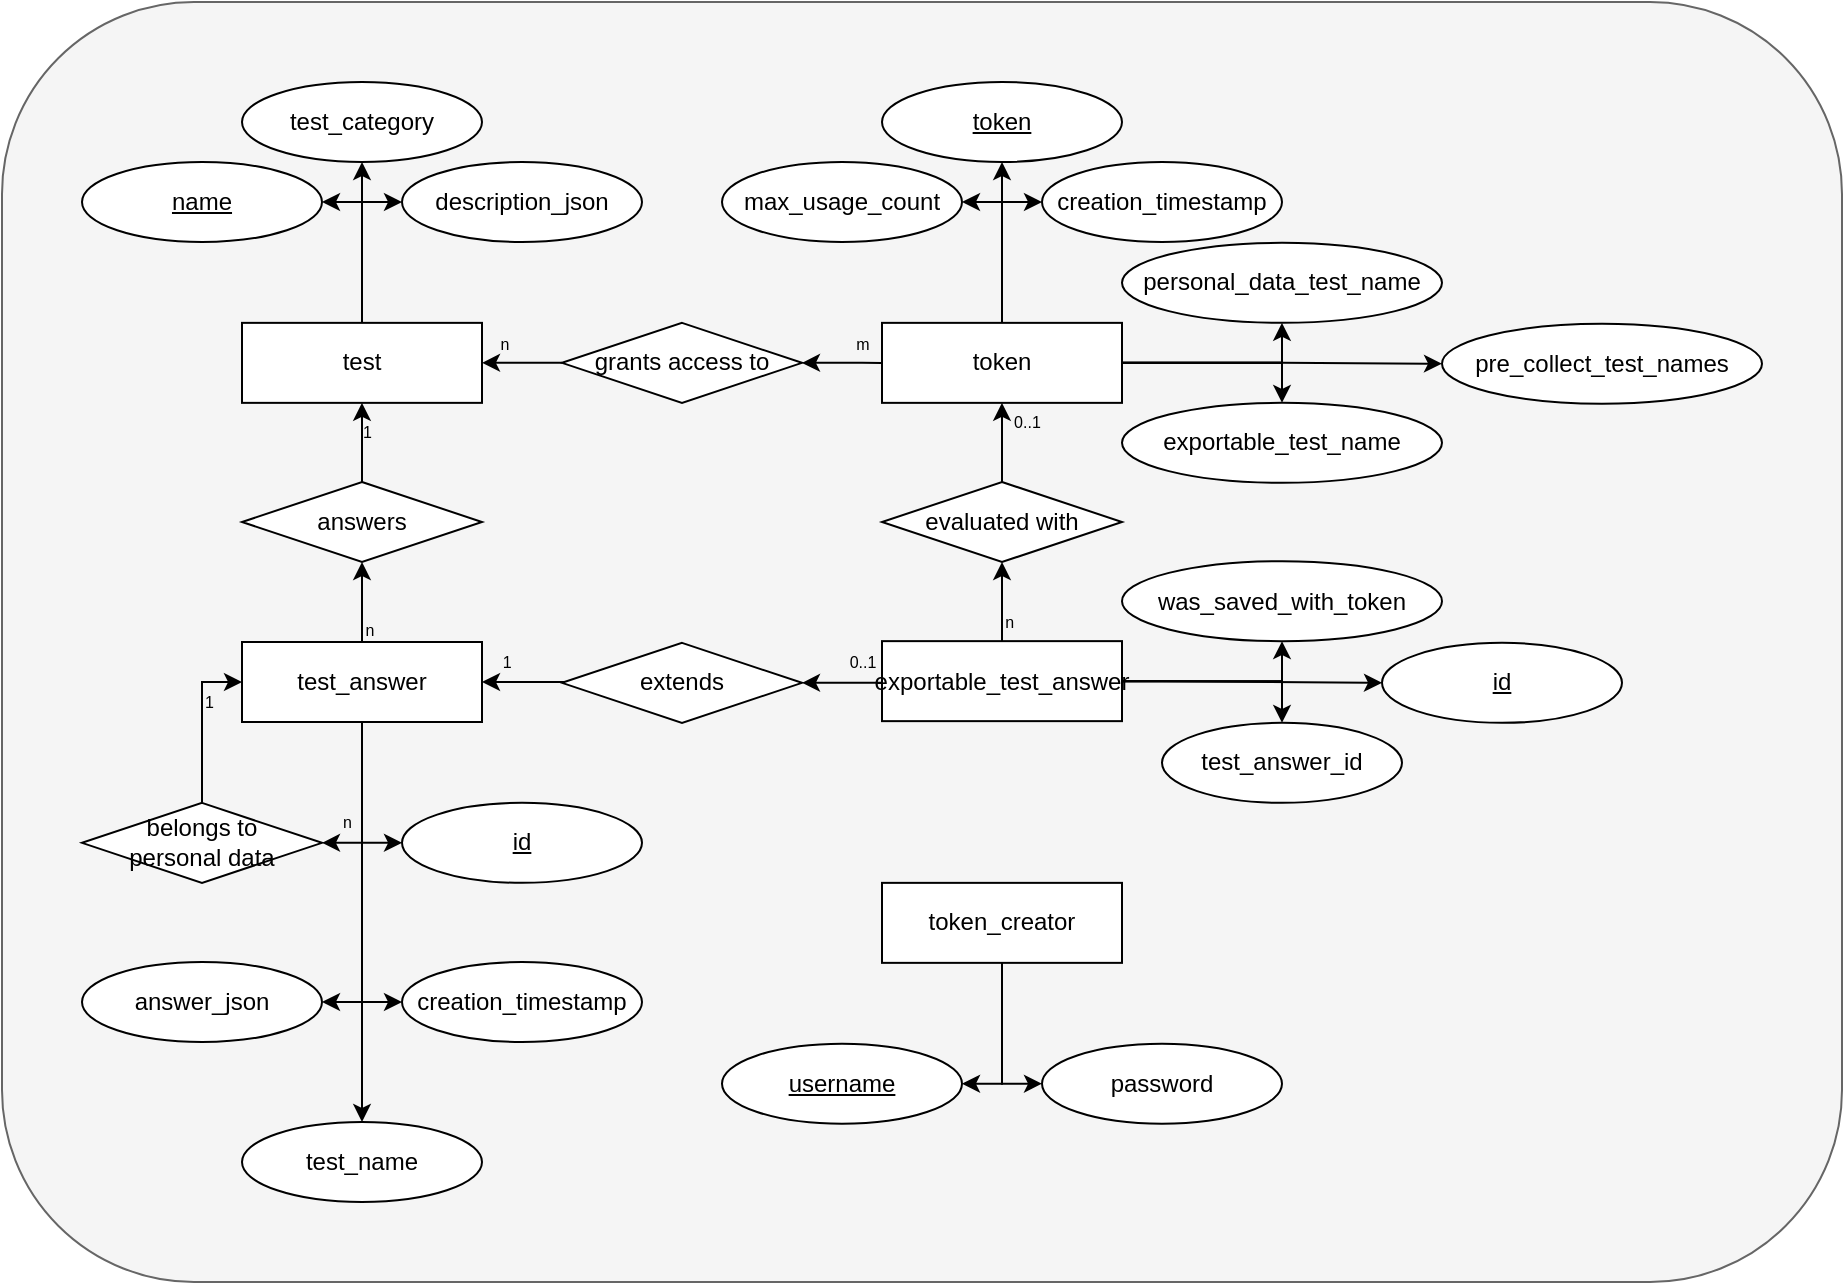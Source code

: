 <mxfile version="17.4.2" type="device"><diagram id="mnlhZn6_4g-LKrHwM_-l" name="Seite-1"><mxGraphModel dx="1021" dy="698" grid="1" gridSize="10" guides="1" tooltips="1" connect="1" arrows="1" fold="1" page="1" pageScale="1" pageWidth="1000" pageHeight="720" math="0" shadow="0"><root><mxCell id="0"/><mxCell id="1" parent="0"/><mxCell id="10AFtYbNXGXRpDR4PpT--1" value="" style="rounded=1;whiteSpace=wrap;html=1;fillColor=#f5f5f5;strokeColor=#666666;fontColor=#333333;" parent="1" vertex="1"><mxGeometry x="40" y="40" width="920" height="640" as="geometry"/></mxCell><mxCell id="nrM00OK5b7w7AK58lr83-4" style="edgeStyle=orthogonalEdgeStyle;rounded=0;orthogonalLoop=1;jettySize=auto;html=1;entryX=1;entryY=0.5;entryDx=0;entryDy=0;" parent="1" source="nrM00OK5b7w7AK58lr83-1" target="nrM00OK5b7w7AK58lr83-2" edge="1"><mxGeometry relative="1" as="geometry"/></mxCell><mxCell id="nrM00OK5b7w7AK58lr83-5" style="edgeStyle=orthogonalEdgeStyle;rounded=0;orthogonalLoop=1;jettySize=auto;html=1;entryX=0;entryY=0.5;entryDx=0;entryDy=0;" parent="1" source="nrM00OK5b7w7AK58lr83-1" target="nrM00OK5b7w7AK58lr83-3" edge="1"><mxGeometry relative="1" as="geometry"/></mxCell><mxCell id="nrM00OK5b7w7AK58lr83-32" value="" style="edgeStyle=orthogonalEdgeStyle;rounded=0;orthogonalLoop=1;jettySize=auto;html=1;" parent="1" source="nrM00OK5b7w7AK58lr83-1" target="nrM00OK5b7w7AK58lr83-31" edge="1"><mxGeometry relative="1" as="geometry"/></mxCell><mxCell id="nrM00OK5b7w7AK58lr83-1" value="test" style="rounded=0;whiteSpace=wrap;html=1;" parent="1" vertex="1"><mxGeometry x="160" y="200.43" width="120" height="40" as="geometry"/></mxCell><mxCell id="nrM00OK5b7w7AK58lr83-2" value="&lt;u&gt;name&lt;/u&gt;" style="ellipse;whiteSpace=wrap;html=1;" parent="1" vertex="1"><mxGeometry x="80" y="120" width="120" height="40" as="geometry"/></mxCell><mxCell id="nrM00OK5b7w7AK58lr83-3" value="description_json" style="ellipse;whiteSpace=wrap;html=1;" parent="1" vertex="1"><mxGeometry x="240" y="120" width="120" height="40" as="geometry"/></mxCell><mxCell id="nrM00OK5b7w7AK58lr83-10" value="" style="edgeStyle=orthogonalEdgeStyle;rounded=0;orthogonalLoop=1;jettySize=auto;html=1;" parent="1" source="nrM00OK5b7w7AK58lr83-8" target="nrM00OK5b7w7AK58lr83-9" edge="1"><mxGeometry relative="1" as="geometry"/></mxCell><mxCell id="aRyaweP2vt-PZlSFdoBr-23" value="&amp;nbsp; &amp;nbsp; n" style="edgeLabel;html=1;align=center;verticalAlign=middle;resizable=0;points=[];fontSize=8;labelBackgroundColor=none;" parent="nrM00OK5b7w7AK58lr83-10" vertex="1" connectable="0"><mxGeometry x="-0.695" y="1" relative="1" as="geometry"><mxPoint as="offset"/></mxGeometry></mxCell><mxCell id="nrM00OK5b7w7AK58lr83-24" value="" style="edgeStyle=orthogonalEdgeStyle;rounded=0;orthogonalLoop=1;jettySize=auto;html=1;exitX=0.5;exitY=1;exitDx=0;exitDy=0;entryX=1;entryY=0.5;entryDx=0;entryDy=0;" parent="1" source="nrM00OK5b7w7AK58lr83-8" target="nrM00OK5b7w7AK58lr83-13" edge="1"><mxGeometry relative="1" as="geometry"/></mxCell><mxCell id="aRyaweP2vt-PZlSFdoBr-25" value="&amp;nbsp; n" style="edgeLabel;html=1;align=center;verticalAlign=middle;resizable=0;points=[];fontSize=8;labelBackgroundColor=none;" parent="nrM00OK5b7w7AK58lr83-24" vertex="1" connectable="0"><mxGeometry x="-0.881" relative="1" as="geometry"><mxPoint x="-10" y="45" as="offset"/></mxGeometry></mxCell><mxCell id="nrM00OK5b7w7AK58lr83-27" value="" style="edgeStyle=orthogonalEdgeStyle;rounded=0;orthogonalLoop=1;jettySize=auto;html=1;entryX=1;entryY=0.5;entryDx=0;entryDy=0;" parent="1" source="nrM00OK5b7w7AK58lr83-8" target="nrM00OK5b7w7AK58lr83-26" edge="1"><mxGeometry relative="1" as="geometry"/></mxCell><mxCell id="0bcs4TqTx3m5sL3N_c5S-2" value="" style="edgeStyle=orthogonalEdgeStyle;rounded=0;orthogonalLoop=1;jettySize=auto;html=1;entryX=0;entryY=0.5;entryDx=0;entryDy=0;" parent="1" source="nrM00OK5b7w7AK58lr83-8" target="0bcs4TqTx3m5sL3N_c5S-1" edge="1"><mxGeometry relative="1" as="geometry"/></mxCell><mxCell id="aRyaweP2vt-PZlSFdoBr-20" style="edgeStyle=orthogonalEdgeStyle;rounded=0;orthogonalLoop=1;jettySize=auto;html=1;entryX=0.5;entryY=0;entryDx=0;entryDy=0;fontSize=8;" parent="1" source="nrM00OK5b7w7AK58lr83-8" target="aRyaweP2vt-PZlSFdoBr-18" edge="1"><mxGeometry relative="1" as="geometry"/></mxCell><mxCell id="eOk7GQS66rnnYgYfbDOB-2" value="" style="edgeStyle=orthogonalEdgeStyle;rounded=0;orthogonalLoop=1;jettySize=auto;html=1;exitX=0.5;exitY=1;exitDx=0;exitDy=0;entryX=0;entryY=0.5;entryDx=0;entryDy=0;" parent="1" source="nrM00OK5b7w7AK58lr83-8" target="oj5NRY1XoX79s0Fou7Ji-23" edge="1"><mxGeometry relative="1" as="geometry"><Array as="points"><mxPoint x="220" y="460"/></Array></mxGeometry></mxCell><mxCell id="nrM00OK5b7w7AK58lr83-8" value="test_answer" style="rounded=0;whiteSpace=wrap;html=1;" parent="1" vertex="1"><mxGeometry x="160" y="360" width="120" height="40" as="geometry"/></mxCell><mxCell id="nrM00OK5b7w7AK58lr83-11" value="" style="edgeStyle=orthogonalEdgeStyle;rounded=0;orthogonalLoop=1;jettySize=auto;html=1;" parent="1" source="nrM00OK5b7w7AK58lr83-9" target="nrM00OK5b7w7AK58lr83-1" edge="1"><mxGeometry relative="1" as="geometry"/></mxCell><mxCell id="aRyaweP2vt-PZlSFdoBr-22" value="&amp;nbsp; 1" style="edgeLabel;html=1;align=center;verticalAlign=middle;resizable=0;points=[];fontSize=8;labelBackgroundColor=none;" parent="nrM00OK5b7w7AK58lr83-11" vertex="1" connectable="0"><mxGeometry x="0.299" relative="1" as="geometry"><mxPoint as="offset"/></mxGeometry></mxCell><mxCell id="nrM00OK5b7w7AK58lr83-9" value="answers" style="rhombus;whiteSpace=wrap;html=1;" parent="1" vertex="1"><mxGeometry x="160" y="280" width="120" height="40" as="geometry"/></mxCell><mxCell id="nrM00OK5b7w7AK58lr83-25" value="" style="edgeStyle=orthogonalEdgeStyle;rounded=0;orthogonalLoop=1;jettySize=auto;html=1;exitX=0.5;exitY=0;exitDx=0;exitDy=0;entryX=0;entryY=0.5;entryDx=0;entryDy=0;" parent="1" source="nrM00OK5b7w7AK58lr83-13" target="nrM00OK5b7w7AK58lr83-8" edge="1"><mxGeometry relative="1" as="geometry"><mxPoint x="80" y="630" as="sourcePoint"/><mxPoint x="220" y="520" as="targetPoint"/></mxGeometry></mxCell><mxCell id="aRyaweP2vt-PZlSFdoBr-26" value="&amp;nbsp; 1" style="edgeLabel;html=1;align=center;verticalAlign=middle;resizable=0;points=[];fontSize=8;labelBackgroundColor=none;" parent="nrM00OK5b7w7AK58lr83-25" vertex="1" connectable="0"><mxGeometry x="0.586" relative="1" as="geometry"><mxPoint x="-3" y="10" as="offset"/></mxGeometry></mxCell><mxCell id="nrM00OK5b7w7AK58lr83-13" value="belongs to&lt;br&gt;personal data" style="rhombus;whiteSpace=wrap;html=1;" parent="1" vertex="1"><mxGeometry x="80" y="440.43" width="120" height="40" as="geometry"/></mxCell><mxCell id="nrM00OK5b7w7AK58lr83-26" value="answer_json" style="ellipse;whiteSpace=wrap;html=1;" parent="1" vertex="1"><mxGeometry x="80" y="520" width="120" height="40" as="geometry"/></mxCell><mxCell id="nrM00OK5b7w7AK58lr83-31" value="test_category" style="ellipse;whiteSpace=wrap;html=1;" parent="1" vertex="1"><mxGeometry x="160" y="80" width="120" height="40" as="geometry"/></mxCell><mxCell id="nrM00OK5b7w7AK58lr83-41" value="" style="edgeStyle=orthogonalEdgeStyle;rounded=0;orthogonalLoop=1;jettySize=auto;html=1;entryX=1;entryY=0.5;entryDx=0;entryDy=0;exitX=0;exitY=0.5;exitDx=0;exitDy=0;" parent="1" edge="1"><mxGeometry relative="1" as="geometry"><Array as="points"><mxPoint x="470" y="220.01"/><mxPoint x="470" y="220.01"/></Array><mxPoint x="480" y="220.44" as="sourcePoint"/><mxPoint x="440" y="220.44" as="targetPoint"/></mxGeometry></mxCell><mxCell id="aRyaweP2vt-PZlSFdoBr-14" value="&lt;font style=&quot;font-size: 8px; line-height: 1;&quot;&gt;m&lt;/font&gt;" style="edgeLabel;html=1;align=center;verticalAlign=middle;resizable=0;points=[];spacing=1;spacingBottom=-1;spacingTop=0;fontSize=8;labelBackgroundColor=none;" parent="nrM00OK5b7w7AK58lr83-41" vertex="1" connectable="0"><mxGeometry x="-0.66" relative="1" as="geometry"><mxPoint x="-3" y="-10" as="offset"/></mxGeometry></mxCell><mxCell id="aRyaweP2vt-PZlSFdoBr-7" value="" style="edgeStyle=orthogonalEdgeStyle;rounded=0;orthogonalLoop=1;jettySize=auto;html=1;" parent="1" source="nrM00OK5b7w7AK58lr83-33" target="nrM00OK5b7w7AK58lr83-34" edge="1"><mxGeometry relative="1" as="geometry"/></mxCell><mxCell id="aRyaweP2vt-PZlSFdoBr-8" style="edgeStyle=orthogonalEdgeStyle;rounded=0;orthogonalLoop=1;jettySize=auto;html=1;entryX=0;entryY=0.5;entryDx=0;entryDy=0;" parent="1" source="nrM00OK5b7w7AK58lr83-33" target="aRyaweP2vt-PZlSFdoBr-5" edge="1"><mxGeometry relative="1" as="geometry"><Array as="points"><mxPoint x="540" y="140"/></Array></mxGeometry></mxCell><mxCell id="aRyaweP2vt-PZlSFdoBr-10" style="edgeStyle=orthogonalEdgeStyle;rounded=0;orthogonalLoop=1;jettySize=auto;html=1;entryX=1;entryY=0.5;entryDx=0;entryDy=0;exitX=0.5;exitY=0;exitDx=0;exitDy=0;" parent="1" source="nrM00OK5b7w7AK58lr83-33" target="nrM00OK5b7w7AK58lr83-35" edge="1"><mxGeometry relative="1" as="geometry"><Array as="points"><mxPoint x="540" y="140"/></Array></mxGeometry></mxCell><mxCell id="aRyaweP2vt-PZlSFdoBr-11" style="edgeStyle=orthogonalEdgeStyle;rounded=0;orthogonalLoop=1;jettySize=auto;html=1;entryX=0;entryY=0.5;entryDx=0;entryDy=0;exitX=1;exitY=0.5;exitDx=0;exitDy=0;" parent="1" source="nrM00OK5b7w7AK58lr83-33" target="aRyaweP2vt-PZlSFdoBr-3" edge="1"><mxGeometry relative="1" as="geometry"><mxPoint x="600" y="220.86" as="sourcePoint"/></mxGeometry></mxCell><mxCell id="aRyaweP2vt-PZlSFdoBr-12" style="edgeStyle=orthogonalEdgeStyle;rounded=0;orthogonalLoop=1;jettySize=auto;html=1;entryX=0.5;entryY=1;entryDx=0;entryDy=0;exitX=1;exitY=0.5;exitDx=0;exitDy=0;" parent="1" source="nrM00OK5b7w7AK58lr83-33" target="aRyaweP2vt-PZlSFdoBr-2" edge="1"><mxGeometry relative="1" as="geometry"><mxPoint x="600" y="220.86" as="sourcePoint"/><Array as="points"><mxPoint x="680" y="220"/></Array></mxGeometry></mxCell><mxCell id="aRyaweP2vt-PZlSFdoBr-13" style="edgeStyle=orthogonalEdgeStyle;rounded=0;orthogonalLoop=1;jettySize=auto;html=1;entryX=0.5;entryY=0;entryDx=0;entryDy=0;exitX=1;exitY=0.5;exitDx=0;exitDy=0;" parent="1" source="nrM00OK5b7w7AK58lr83-33" target="aRyaweP2vt-PZlSFdoBr-4" edge="1"><mxGeometry relative="1" as="geometry"><mxPoint x="600" y="220.86" as="sourcePoint"/><Array as="points"><mxPoint x="680" y="220"/></Array></mxGeometry></mxCell><mxCell id="nrM00OK5b7w7AK58lr83-33" value="token" style="rounded=0;whiteSpace=wrap;html=1;" parent="1" vertex="1"><mxGeometry x="480" y="200.43" width="120" height="40" as="geometry"/></mxCell><mxCell id="nrM00OK5b7w7AK58lr83-34" value="&lt;u&gt;token&lt;/u&gt;" style="ellipse;whiteSpace=wrap;html=1;" parent="1" vertex="1"><mxGeometry x="480" y="80.0" width="120" height="40" as="geometry"/></mxCell><mxCell id="nrM00OK5b7w7AK58lr83-35" value="max_usage_count" style="ellipse;whiteSpace=wrap;html=1;" parent="1" vertex="1"><mxGeometry x="400" y="120.0" width="120" height="40" as="geometry"/></mxCell><mxCell id="nrM00OK5b7w7AK58lr83-39" value="grants access to" style="rhombus;whiteSpace=wrap;html=1;" parent="1" vertex="1"><mxGeometry x="320" y="200.43" width="120" height="40" as="geometry"/></mxCell><mxCell id="nrM00OK5b7w7AK58lr83-50" value="" style="edgeStyle=orthogonalEdgeStyle;rounded=0;orthogonalLoop=1;jettySize=auto;html=1;" parent="1" source="nrM00OK5b7w7AK58lr83-39" target="nrM00OK5b7w7AK58lr83-1" edge="1"><mxGeometry relative="1" as="geometry"/></mxCell><mxCell id="aRyaweP2vt-PZlSFdoBr-17" value="&lt;p style=&quot;line-height: 1; font-size: 8px;&quot;&gt;n&lt;/p&gt;" style="edgeLabel;html=1;align=center;verticalAlign=middle;resizable=0;points=[];fontSize=8;spacing=1;spacingBottom=-1;labelBackgroundColor=none;" parent="nrM00OK5b7w7AK58lr83-50" vertex="1" connectable="0"><mxGeometry x="0.675" relative="1" as="geometry"><mxPoint x="4" y="-10" as="offset"/></mxGeometry></mxCell><mxCell id="0bcs4TqTx3m5sL3N_c5S-1" value="creation_timestamp" style="ellipse;whiteSpace=wrap;html=1;" parent="1" vertex="1"><mxGeometry x="240" y="520" width="120" height="40" as="geometry"/></mxCell><mxCell id="oj5NRY1XoX79s0Fou7Ji-23" value="&lt;u&gt;id&lt;/u&gt;" style="ellipse;whiteSpace=wrap;html=1;" parent="1" vertex="1"><mxGeometry x="240" y="440.43" width="120" height="40" as="geometry"/></mxCell><mxCell id="aRyaweP2vt-PZlSFdoBr-72" style="edgeStyle=orthogonalEdgeStyle;rounded=0;orthogonalLoop=1;jettySize=auto;html=1;entryX=1;entryY=0.5;entryDx=0;entryDy=0;labelBackgroundColor=none;fontSize=8;" parent="1" source="jj0q9bABq6jWuBtmcx6D-6" target="jj0q9bABq6jWuBtmcx6D-7" edge="1"><mxGeometry relative="1" as="geometry"/></mxCell><mxCell id="aRyaweP2vt-PZlSFdoBr-73" style="edgeStyle=orthogonalEdgeStyle;rounded=0;orthogonalLoop=1;jettySize=auto;html=1;entryX=0;entryY=0.5;entryDx=0;entryDy=0;labelBackgroundColor=none;fontSize=8;" parent="1" source="jj0q9bABq6jWuBtmcx6D-6" target="jj0q9bABq6jWuBtmcx6D-8" edge="1"><mxGeometry relative="1" as="geometry"/></mxCell><mxCell id="jj0q9bABq6jWuBtmcx6D-6" value="token_creator" style="rounded=0;whiteSpace=wrap;html=1;" parent="1" vertex="1"><mxGeometry x="480" y="480.43" width="120" height="40" as="geometry"/></mxCell><mxCell id="jj0q9bABq6jWuBtmcx6D-7" value="&lt;u&gt;username&lt;/u&gt;" style="ellipse;whiteSpace=wrap;html=1;" parent="1" vertex="1"><mxGeometry x="400" y="560.86" width="120" height="40" as="geometry"/></mxCell><mxCell id="jj0q9bABq6jWuBtmcx6D-8" value="password" style="ellipse;whiteSpace=wrap;html=1;" parent="1" vertex="1"><mxGeometry x="560" y="560.86" width="120" height="40" as="geometry"/></mxCell><mxCell id="aRyaweP2vt-PZlSFdoBr-2" value="personal_data_test_name" style="ellipse;whiteSpace=wrap;html=1;" parent="1" vertex="1"><mxGeometry x="600" y="160.43" width="160" height="40" as="geometry"/></mxCell><mxCell id="aRyaweP2vt-PZlSFdoBr-3" value="pre_collect_test_names" style="ellipse;whiteSpace=wrap;html=1;" parent="1" vertex="1"><mxGeometry x="760" y="200.86" width="160" height="40" as="geometry"/></mxCell><mxCell id="aRyaweP2vt-PZlSFdoBr-4" value="exportable_test_name" style="ellipse;whiteSpace=wrap;html=1;" parent="1" vertex="1"><mxGeometry x="600" y="240.43" width="160" height="40" as="geometry"/></mxCell><mxCell id="aRyaweP2vt-PZlSFdoBr-5" value="creation_timestamp" style="ellipse;whiteSpace=wrap;html=1;" parent="1" vertex="1"><mxGeometry x="560" y="120.0" width="120" height="40" as="geometry"/></mxCell><mxCell id="aRyaweP2vt-PZlSFdoBr-18" value="test_name" style="ellipse;whiteSpace=wrap;html=1;" parent="1" vertex="1"><mxGeometry x="160" y="600" width="120" height="40" as="geometry"/></mxCell><mxCell id="aRyaweP2vt-PZlSFdoBr-29" value="0..1" style="edgeStyle=orthogonalEdgeStyle;rounded=0;orthogonalLoop=1;jettySize=auto;html=1;entryX=1;entryY=0.5;entryDx=0;entryDy=0;fontSize=8;labelBackgroundColor=none;" parent="1" source="aRyaweP2vt-PZlSFdoBr-27" target="aRyaweP2vt-PZlSFdoBr-28" edge="1"><mxGeometry x="-0.5" y="-10" relative="1" as="geometry"><Array as="points"><mxPoint x="460" y="380"/></Array><mxPoint as="offset"/></mxGeometry></mxCell><mxCell id="aRyaweP2vt-PZlSFdoBr-33" value="" style="edgeStyle=orthogonalEdgeStyle;rounded=0;orthogonalLoop=1;jettySize=auto;html=1;labelBackgroundColor=none;fontSize=8;entryX=0;entryY=0.5;entryDx=0;entryDy=0;exitX=1;exitY=0.5;exitDx=0;exitDy=0;" parent="1" source="aRyaweP2vt-PZlSFdoBr-27" target="aRyaweP2vt-PZlSFdoBr-32" edge="1"><mxGeometry relative="1" as="geometry"><Array as="points"><mxPoint x="620" y="380"/></Array></mxGeometry></mxCell><mxCell id="aRyaweP2vt-PZlSFdoBr-36" value="" style="edgeStyle=orthogonalEdgeStyle;rounded=0;orthogonalLoop=1;jettySize=auto;html=1;labelBackgroundColor=none;fontSize=8;" parent="1" source="aRyaweP2vt-PZlSFdoBr-27" target="aRyaweP2vt-PZlSFdoBr-35" edge="1"><mxGeometry relative="1" as="geometry"/></mxCell><mxCell id="aRyaweP2vt-PZlSFdoBr-71" value="&amp;nbsp; &amp;nbsp;n" style="edgeLabel;html=1;align=center;verticalAlign=middle;resizable=0;points=[];fontSize=8;labelBackgroundColor=none;" parent="aRyaweP2vt-PZlSFdoBr-36" vertex="1" connectable="0"><mxGeometry x="-0.873" relative="1" as="geometry"><mxPoint y="-7" as="offset"/></mxGeometry></mxCell><mxCell id="aRyaweP2vt-PZlSFdoBr-39" value="" style="edgeStyle=orthogonalEdgeStyle;rounded=0;orthogonalLoop=1;jettySize=auto;html=1;labelBackgroundColor=none;fontSize=8;exitX=1;exitY=0.501;exitDx=0;exitDy=0;exitPerimeter=0;" parent="1" source="aRyaweP2vt-PZlSFdoBr-27" target="aRyaweP2vt-PZlSFdoBr-38" edge="1"><mxGeometry relative="1" as="geometry"><Array as="points"><mxPoint x="680" y="380"/></Array></mxGeometry></mxCell><mxCell id="aRyaweP2vt-PZlSFdoBr-42" style="edgeStyle=orthogonalEdgeStyle;rounded=0;orthogonalLoop=1;jettySize=auto;html=1;entryX=0.5;entryY=0;entryDx=0;entryDy=0;labelBackgroundColor=none;fontSize=8;exitX=1;exitY=0.5;exitDx=0;exitDy=0;" parent="1" source="aRyaweP2vt-PZlSFdoBr-27" target="aRyaweP2vt-PZlSFdoBr-40" edge="1"><mxGeometry relative="1" as="geometry"><Array as="points"><mxPoint x="680" y="380"/></Array></mxGeometry></mxCell><mxCell id="aRyaweP2vt-PZlSFdoBr-27" value="exportable_test_answer" style="rounded=0;whiteSpace=wrap;html=1;" parent="1" vertex="1"><mxGeometry x="480" y="359.57" width="120" height="40" as="geometry"/></mxCell><mxCell id="aRyaweP2vt-PZlSFdoBr-30" style="edgeStyle=orthogonalEdgeStyle;rounded=0;orthogonalLoop=1;jettySize=auto;html=1;entryX=1;entryY=0.5;entryDx=0;entryDy=0;fontSize=8;" parent="1" source="aRyaweP2vt-PZlSFdoBr-28" target="nrM00OK5b7w7AK58lr83-8" edge="1"><mxGeometry relative="1" as="geometry"><Array as="points"><mxPoint x="300" y="380"/></Array></mxGeometry></mxCell><mxCell id="aRyaweP2vt-PZlSFdoBr-31" value="&amp;nbsp;1" style="edgeLabel;html=1;align=center;verticalAlign=middle;resizable=0;points=[];fontSize=8;labelBackgroundColor=none;" parent="aRyaweP2vt-PZlSFdoBr-30" vertex="1" connectable="0"><mxGeometry x="0.654" relative="1" as="geometry"><mxPoint x="3" y="-10" as="offset"/></mxGeometry></mxCell><mxCell id="aRyaweP2vt-PZlSFdoBr-28" value="extends" style="rhombus;whiteSpace=wrap;html=1;" parent="1" vertex="1"><mxGeometry x="320" y="360.43" width="120" height="40" as="geometry"/></mxCell><mxCell id="aRyaweP2vt-PZlSFdoBr-32" value="&lt;u&gt;id&lt;/u&gt;" style="ellipse;whiteSpace=wrap;html=1;" parent="1" vertex="1"><mxGeometry x="730" y="360.43" width="120" height="40" as="geometry"/></mxCell><mxCell id="aRyaweP2vt-PZlSFdoBr-37" value="" style="edgeStyle=orthogonalEdgeStyle;rounded=0;orthogonalLoop=1;jettySize=auto;html=1;labelBackgroundColor=none;fontSize=8;" parent="1" source="aRyaweP2vt-PZlSFdoBr-35" target="nrM00OK5b7w7AK58lr83-33" edge="1"><mxGeometry relative="1" as="geometry"/></mxCell><mxCell id="aRyaweP2vt-PZlSFdoBr-70" value="&amp;nbsp; &amp;nbsp; &amp;nbsp; &amp;nbsp; &amp;nbsp; &amp;nbsp;0..1" style="edgeLabel;html=1;align=center;verticalAlign=middle;resizable=0;points=[];fontSize=8;labelBackgroundColor=none;" parent="aRyaweP2vt-PZlSFdoBr-37" vertex="1" connectable="0"><mxGeometry x="0.73" relative="1" as="geometry"><mxPoint y="4" as="offset"/></mxGeometry></mxCell><mxCell id="aRyaweP2vt-PZlSFdoBr-35" value="evaluated with" style="rhombus;whiteSpace=wrap;html=1;" parent="1" vertex="1"><mxGeometry x="480" y="280.0" width="120" height="40" as="geometry"/></mxCell><mxCell id="aRyaweP2vt-PZlSFdoBr-38" value="was_saved_with_token" style="ellipse;whiteSpace=wrap;html=1;" parent="1" vertex="1"><mxGeometry x="600" y="319.57" width="160" height="40" as="geometry"/></mxCell><mxCell id="aRyaweP2vt-PZlSFdoBr-40" value="test_answer_id" style="ellipse;whiteSpace=wrap;html=1;" parent="1" vertex="1"><mxGeometry x="620" y="400.43" width="120" height="40" as="geometry"/></mxCell></root></mxGraphModel></diagram></mxfile>